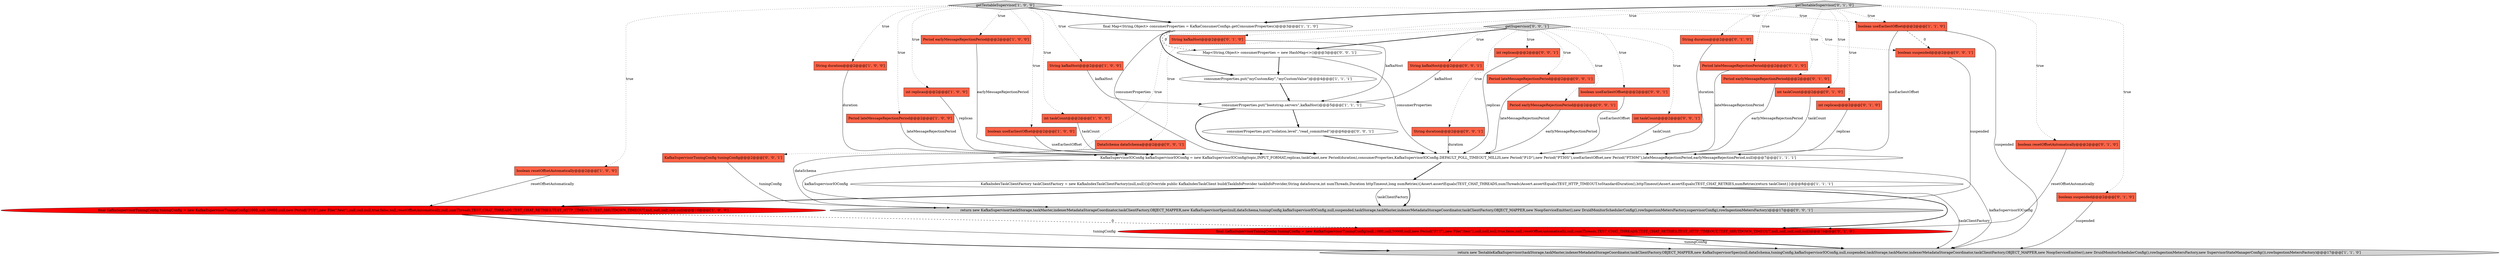 digraph {
19 [style = filled, label = "String duration@@@2@@@['0', '1', '0']", fillcolor = tomato, shape = box image = "AAA0AAABBB2BBB"];
40 [style = filled, label = "boolean suspended@@@2@@@['0', '0', '1']", fillcolor = tomato, shape = box image = "AAA0AAABBB3BBB"];
37 [style = filled, label = "Period lateMessageRejectionPeriod@@@2@@@['0', '0', '1']", fillcolor = tomato, shape = box image = "AAA0AAABBB3BBB"];
32 [style = filled, label = "getSupervisor['0', '0', '1']", fillcolor = lightgray, shape = diamond image = "AAA0AAABBB3BBB"];
28 [style = filled, label = "boolean useEarliestOffset@@@2@@@['0', '0', '1']", fillcolor = tomato, shape = box image = "AAA0AAABBB3BBB"];
6 [style = filled, label = "String kafkaHost@@@2@@@['1', '0', '0']", fillcolor = tomato, shape = box image = "AAA0AAABBB1BBB"];
17 [style = filled, label = "Period lateMessageRejectionPeriod@@@2@@@['0', '1', '0']", fillcolor = tomato, shape = box image = "AAA0AAABBB2BBB"];
8 [style = filled, label = "getTestableSupervisor['1', '0', '0']", fillcolor = lightgray, shape = diamond image = "AAA0AAABBB1BBB"];
9 [style = filled, label = "int replicas@@@2@@@['1', '0', '0']", fillcolor = tomato, shape = box image = "AAA0AAABBB1BBB"];
12 [style = filled, label = "KafkaIndexTaskClientFactory taskClientFactory = new KafkaIndexTaskClientFactory(null,null){@Override public KafkaIndexTaskClient build(TaskInfoProvider taskInfoProvider,String dataSource,int numThreads,Duration httpTimeout,long numRetries){Assert.assertEquals(TEST_CHAT_THREADS,numThreads)Assert.assertEquals(TEST_HTTP_TIMEOUT.toStandardDuration(),httpTimeout)Assert.assertEquals(TEST_CHAT_RETRIES,numRetries)return taskClient}}@@@8@@@['1', '1', '1']", fillcolor = white, shape = ellipse image = "AAA0AAABBB1BBB"];
7 [style = filled, label = "Period lateMessageRejectionPeriod@@@2@@@['1', '0', '0']", fillcolor = tomato, shape = box image = "AAA0AAABBB1BBB"];
10 [style = filled, label = "Period earlyMessageRejectionPeriod@@@2@@@['1', '0', '0']", fillcolor = tomato, shape = box image = "AAA0AAABBB1BBB"];
23 [style = filled, label = "Period earlyMessageRejectionPeriod@@@2@@@['0', '1', '0']", fillcolor = tomato, shape = box image = "AAA0AAABBB2BBB"];
1 [style = filled, label = "return new TestableKafkaSupervisor(taskStorage,taskMaster,indexerMetadataStorageCoordinator,taskClientFactory,OBJECT_MAPPER,new KafkaSupervisorSpec(null,dataSchema,tuningConfig,kafkaSupervisorIOConfig,null,suspended,taskStorage,taskMaster,indexerMetadataStorageCoordinator,taskClientFactory,OBJECT_MAPPER,new NoopServiceEmitter(),new DruidMonitorSchedulerConfig(),rowIngestionMetersFactory,new SupervisorStateManagerConfig()),rowIngestionMetersFactory)@@@17@@@['1', '1', '0']", fillcolor = lightgray, shape = ellipse image = "AAA0AAABBB1BBB"];
21 [style = filled, label = "getTestableSupervisor['0', '1', '0']", fillcolor = lightgray, shape = diamond image = "AAA0AAABBB2BBB"];
16 [style = filled, label = "boolean useEarliestOffset@@@2@@@['1', '1', '0']", fillcolor = tomato, shape = box image = "AAA0AAABBB1BBB"];
26 [style = filled, label = "int taskCount@@@2@@@['0', '1', '0']", fillcolor = tomato, shape = box image = "AAA0AAABBB2BBB"];
34 [style = filled, label = "DataSchema dataSchema@@@2@@@['0', '0', '1']", fillcolor = tomato, shape = box image = "AAA0AAABBB3BBB"];
39 [style = filled, label = "Map<String,Object> consumerProperties = new HashMap<>()@@@3@@@['0', '0', '1']", fillcolor = white, shape = ellipse image = "AAA0AAABBB3BBB"];
14 [style = filled, label = "consumerProperties.put(\"bootstrap.servers\",kafkaHost)@@@5@@@['1', '1', '1']", fillcolor = white, shape = ellipse image = "AAA0AAABBB1BBB"];
13 [style = filled, label = "KafkaSupervisorIOConfig kafkaSupervisorIOConfig = new KafkaSupervisorIOConfig(topic,INPUT_FORMAT,replicas,taskCount,new Period(duration),consumerProperties,KafkaSupervisorIOConfig.DEFAULT_POLL_TIMEOUT_MILLIS,new Period(\"P1D\"),new Period(\"PT30S\"),useEarliestOffset,new Period(\"PT30M\"),lateMessageRejectionPeriod,earlyMessageRejectionPeriod,null)@@@7@@@['1', '1', '1']", fillcolor = white, shape = ellipse image = "AAA0AAABBB1BBB"];
0 [style = filled, label = "final KafkaSupervisorTuningConfig tuningConfig = new KafkaSupervisorTuningConfig(1000,null,50000,null,new Period(\"P1Y\"),new File(\"/test\"),null,null,null,true,false,null,resetOffsetAutomatically,null,numThreads,TEST_CHAT_THREADS,TEST_CHAT_RETRIES,TEST_HTTP_TIMEOUT,TEST_SHUTDOWN_TIMEOUT,null,null,null,null,null)@@@16@@@['1', '0', '0']", fillcolor = red, shape = ellipse image = "AAA1AAABBB1BBB"];
33 [style = filled, label = "consumerProperties.put(\"isolation.level\",\"read_committed\")@@@6@@@['0', '0', '1']", fillcolor = white, shape = ellipse image = "AAA0AAABBB3BBB"];
36 [style = filled, label = "Period earlyMessageRejectionPeriod@@@2@@@['0', '0', '1']", fillcolor = tomato, shape = box image = "AAA0AAABBB3BBB"];
5 [style = filled, label = "final Map<String,Object> consumerProperties = KafkaConsumerConfigs.getConsumerProperties()@@@3@@@['1', '1', '0']", fillcolor = white, shape = ellipse image = "AAA0AAABBB1BBB"];
18 [style = filled, label = "String kafkaHost@@@2@@@['0', '1', '0']", fillcolor = tomato, shape = box image = "AAA0AAABBB2BBB"];
3 [style = filled, label = "boolean resetOffsetAutomatically@@@2@@@['1', '0', '0']", fillcolor = tomato, shape = box image = "AAA0AAABBB1BBB"];
29 [style = filled, label = "KafkaSupervisorTuningConfig tuningConfig@@@2@@@['0', '0', '1']", fillcolor = tomato, shape = box image = "AAA0AAABBB3BBB"];
35 [style = filled, label = "int taskCount@@@2@@@['0', '0', '1']", fillcolor = tomato, shape = box image = "AAA0AAABBB3BBB"];
22 [style = filled, label = "boolean resetOffsetAutomatically@@@2@@@['0', '1', '0']", fillcolor = tomato, shape = box image = "AAA0AAABBB2BBB"];
11 [style = filled, label = "int taskCount@@@2@@@['1', '0', '0']", fillcolor = tomato, shape = box image = "AAA0AAABBB1BBB"];
30 [style = filled, label = "String duration@@@2@@@['0', '0', '1']", fillcolor = tomato, shape = box image = "AAA0AAABBB3BBB"];
24 [style = filled, label = "final KafkaSupervisorTuningConfig tuningConfig = new KafkaSupervisorTuningConfig(null,1000,null,50000,null,new Period(\"P1Y\"),new File(\"/test\"),null,null,null,true,false,null,resetOffsetAutomatically,null,numThreads,TEST_CHAT_THREADS,TEST_CHAT_RETRIES,TEST_HTTP_TIMEOUT,TEST_SHUTDOWN_TIMEOUT,null,null,null,null,null)@@@16@@@['0', '1', '0']", fillcolor = red, shape = ellipse image = "AAA1AAABBB2BBB"];
20 [style = filled, label = "boolean suspended@@@2@@@['0', '1', '0']", fillcolor = tomato, shape = box image = "AAA0AAABBB2BBB"];
31 [style = filled, label = "String kafkaHost@@@2@@@['0', '0', '1']", fillcolor = tomato, shape = box image = "AAA0AAABBB3BBB"];
27 [style = filled, label = "return new KafkaSupervisor(taskStorage,taskMaster,indexerMetadataStorageCoordinator,taskClientFactory,OBJECT_MAPPER,new KafkaSupervisorSpec(null,dataSchema,tuningConfig,kafkaSupervisorIOConfig,null,suspended,taskStorage,taskMaster,indexerMetadataStorageCoordinator,taskClientFactory,OBJECT_MAPPER,new NoopServiceEmitter(),new DruidMonitorSchedulerConfig(),rowIngestionMetersFactory,supervisorConfig),rowIngestionMetersFactory)@@@17@@@['0', '0', '1']", fillcolor = lightgray, shape = ellipse image = "AAA0AAABBB3BBB"];
4 [style = filled, label = "consumerProperties.put(\"myCustomKey\",\"myCustomValue\")@@@4@@@['1', '1', '1']", fillcolor = white, shape = ellipse image = "AAA0AAABBB1BBB"];
15 [style = filled, label = "boolean useEarliestOffset@@@2@@@['1', '0', '0']", fillcolor = tomato, shape = box image = "AAA0AAABBB1BBB"];
2 [style = filled, label = "String duration@@@2@@@['1', '0', '0']", fillcolor = tomato, shape = box image = "AAA0AAABBB1BBB"];
38 [style = filled, label = "int replicas@@@2@@@['0', '0', '1']", fillcolor = tomato, shape = box image = "AAA0AAABBB3BBB"];
25 [style = filled, label = "int replicas@@@2@@@['0', '1', '0']", fillcolor = tomato, shape = box image = "AAA0AAABBB2BBB"];
3->0 [style = solid, label="resetOffsetAutomatically"];
6->14 [style = solid, label="kafkaHost"];
7->13 [style = solid, label="lateMessageRejectionPeriod"];
5->13 [style = solid, label="consumerProperties"];
40->27 [style = solid, label="suspended"];
4->14 [style = bold, label=""];
32->28 [style = dotted, label="true"];
13->27 [style = solid, label="kafkaSupervisorIOConfig"];
21->20 [style = dotted, label="true"];
32->35 [style = dotted, label="true"];
32->34 [style = dotted, label="true"];
16->13 [style = solid, label="useEarliestOffset"];
21->18 [style = dotted, label="true"];
34->27 [style = solid, label="dataSchema"];
18->14 [style = solid, label="kafkaHost"];
36->13 [style = solid, label="earlyMessageRejectionPeriod"];
8->2 [style = dotted, label="true"];
39->13 [style = solid, label="consumerProperties"];
8->16 [style = dotted, label="true"];
23->13 [style = solid, label="earlyMessageRejectionPeriod"];
24->1 [style = solid, label="tuningConfig"];
8->15 [style = dotted, label="true"];
8->7 [style = dotted, label="true"];
21->22 [style = dotted, label="true"];
12->1 [style = solid, label="taskClientFactory"];
5->39 [style = dashed, label="0"];
21->17 [style = dotted, label="true"];
22->24 [style = solid, label="resetOffsetAutomatically"];
12->24 [style = bold, label=""];
8->10 [style = dotted, label="true"];
11->13 [style = solid, label="taskCount"];
38->13 [style = solid, label="replicas"];
32->36 [style = dotted, label="true"];
12->0 [style = bold, label=""];
33->13 [style = bold, label=""];
2->13 [style = solid, label="duration"];
39->4 [style = bold, label=""];
10->13 [style = solid, label="earlyMessageRejectionPeriod"];
28->13 [style = solid, label="useEarliestOffset"];
14->33 [style = bold, label=""];
13->1 [style = solid, label="kafkaSupervisorIOConfig"];
8->3 [style = dotted, label="true"];
19->13 [style = solid, label="duration"];
21->25 [style = dotted, label="true"];
21->5 [style = bold, label=""];
16->1 [style = solid, label="suspended"];
17->13 [style = solid, label="lateMessageRejectionPeriod"];
13->12 [style = bold, label=""];
37->13 [style = solid, label="lateMessageRejectionPeriod"];
8->5 [style = bold, label=""];
8->6 [style = dotted, label="true"];
21->26 [style = dotted, label="true"];
15->13 [style = solid, label="useEarliestOffset"];
29->27 [style = solid, label="tuningConfig"];
32->40 [style = dotted, label="true"];
0->1 [style = bold, label=""];
12->27 [style = solid, label="taskClientFactory"];
21->23 [style = dotted, label="true"];
21->19 [style = dotted, label="true"];
5->4 [style = bold, label=""];
32->30 [style = dotted, label="true"];
32->38 [style = dotted, label="true"];
8->11 [style = dotted, label="true"];
26->13 [style = solid, label="taskCount"];
25->13 [style = solid, label="replicas"];
32->37 [style = dotted, label="true"];
0->24 [style = dashed, label="0"];
32->39 [style = bold, label=""];
30->13 [style = solid, label="duration"];
32->29 [style = dotted, label="true"];
8->9 [style = dotted, label="true"];
14->13 [style = bold, label=""];
24->1 [style = bold, label=""];
0->1 [style = solid, label="tuningConfig"];
21->16 [style = dotted, label="true"];
12->27 [style = bold, label=""];
35->13 [style = solid, label="taskCount"];
31->14 [style = solid, label="kafkaHost"];
32->31 [style = dotted, label="true"];
16->40 [style = dashed, label="0"];
9->13 [style = solid, label="replicas"];
20->1 [style = solid, label="suspended"];
}
